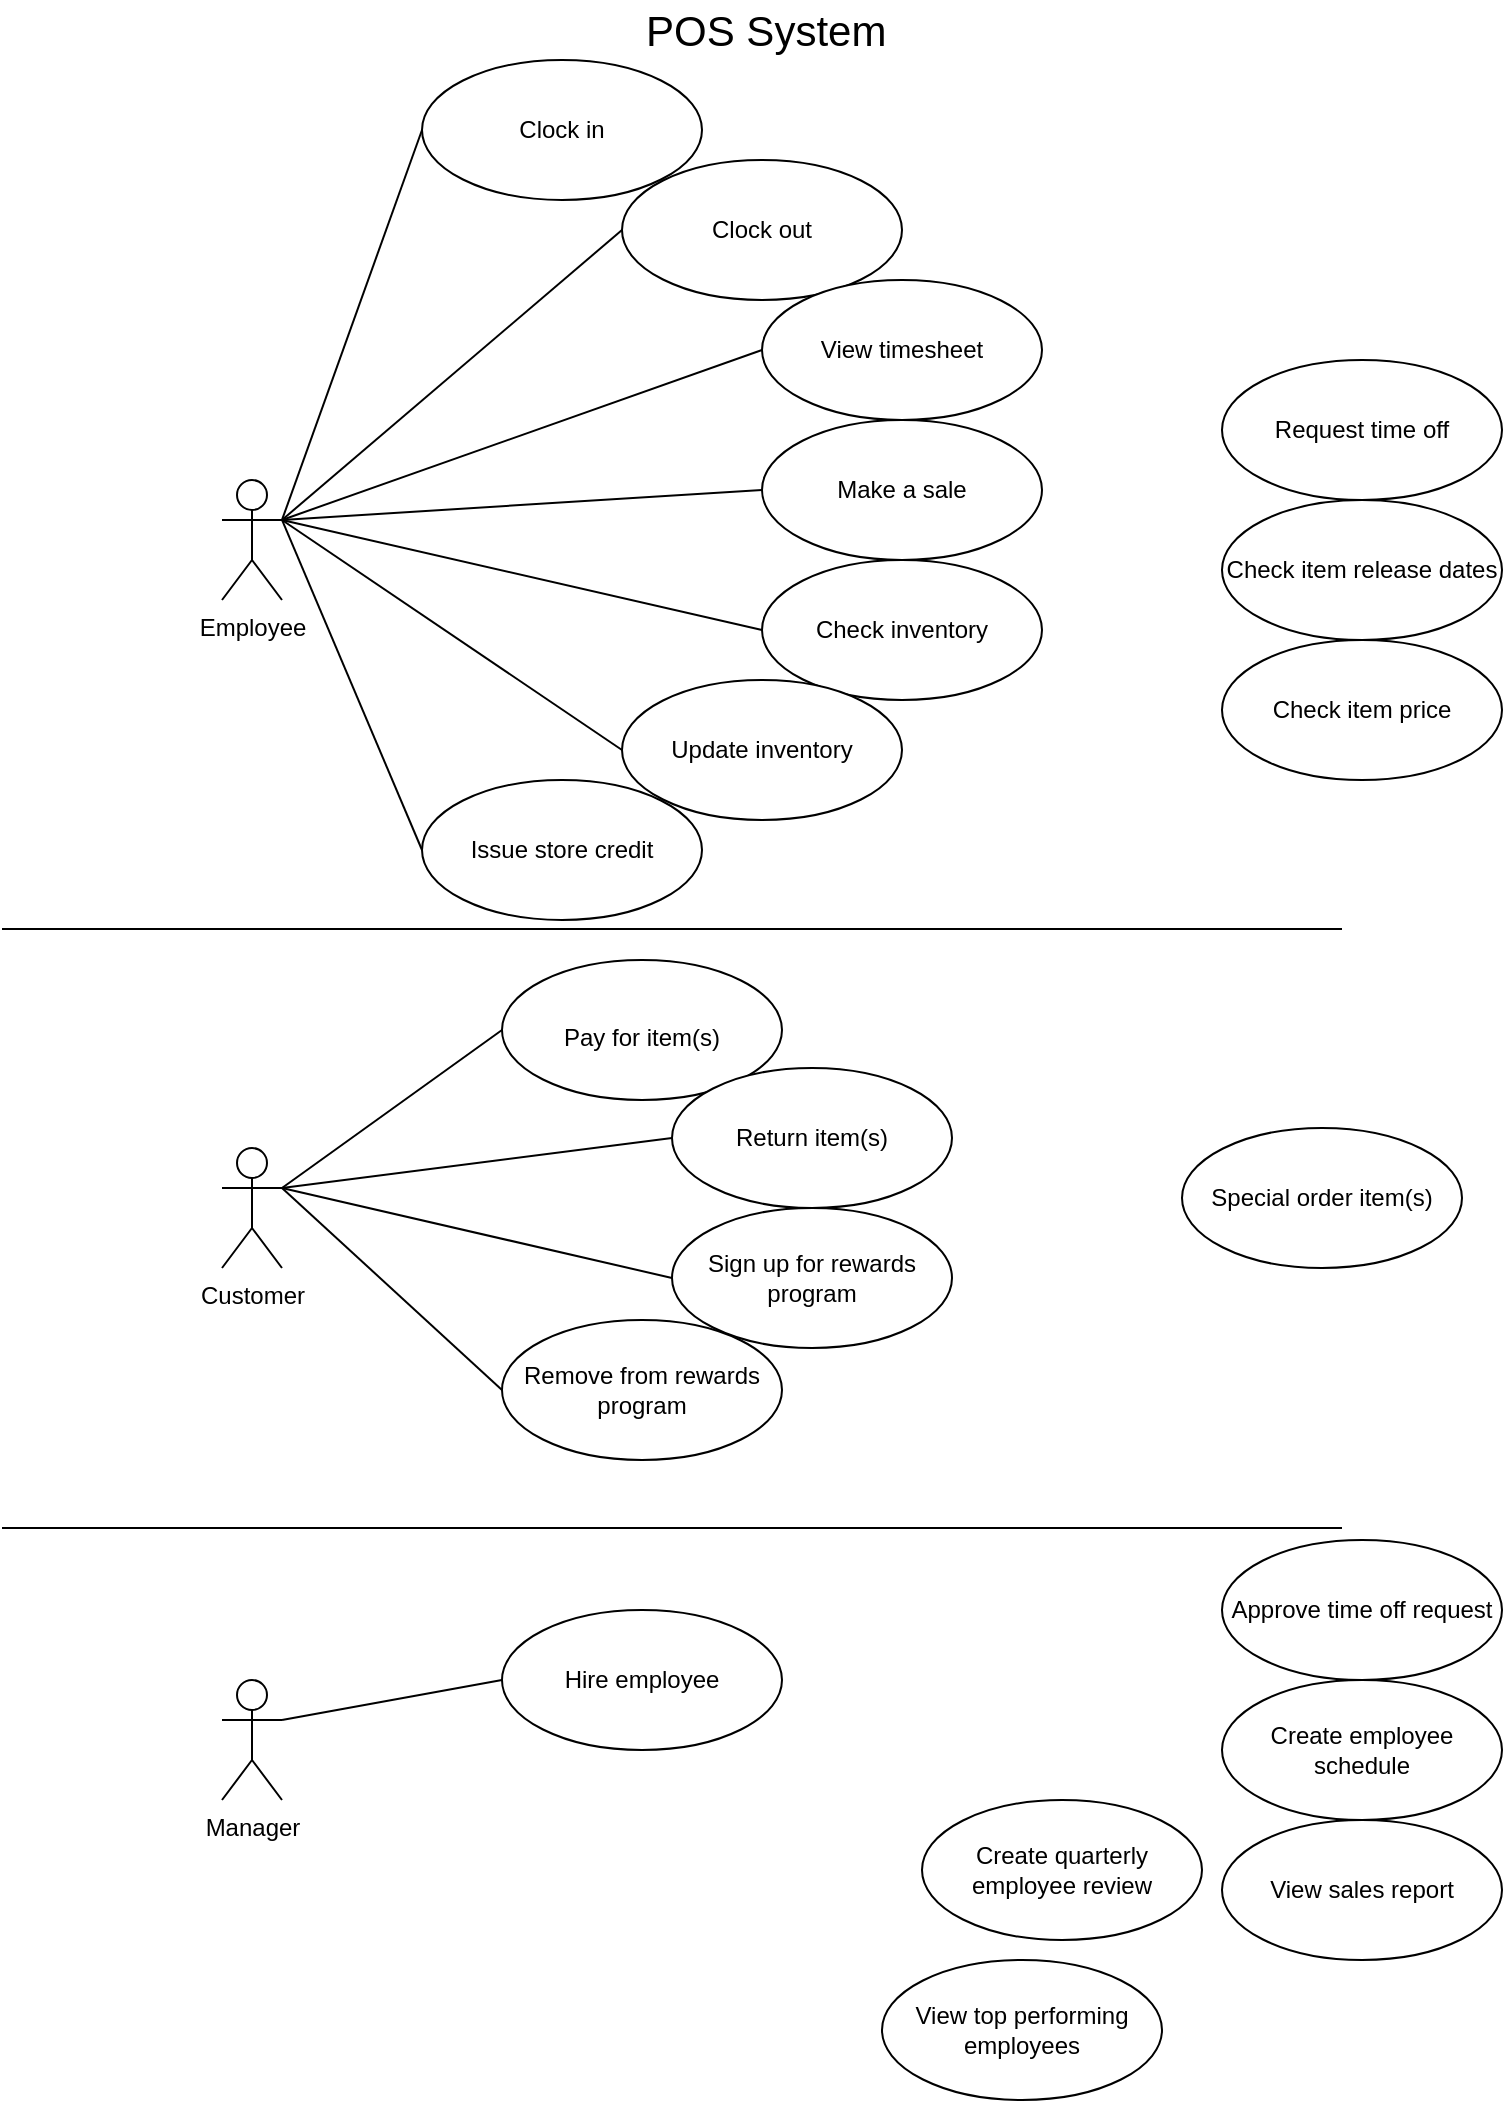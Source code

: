 <mxfile version="12.2.3" type="device" pages="1"><diagram id="CjdE0bCMrE7PjcaKK2JH" name="Page-1"><mxGraphModel dx="786" dy="491" grid="1" gridSize="10" guides="1" tooltips="1" connect="1" arrows="1" fold="1" page="1" pageScale="1" pageWidth="850" pageHeight="1100" math="0" shadow="0"><root><mxCell id="0"/><mxCell id="1" parent="0"/><mxCell id="cFKRXbj-QbuzVcef5eal-1" value="Employee" style="shape=umlActor;verticalLabelPosition=bottom;labelBackgroundColor=#ffffff;verticalAlign=top;html=1;" vertex="1" parent="1"><mxGeometry x="200" y="270" width="30" height="60" as="geometry"/></mxCell><mxCell id="cFKRXbj-QbuzVcef5eal-3" value="POS System&lt;br style=&quot;font-size: 21px;&quot;&gt;" style="text;html=1;resizable=0;points=[];autosize=1;align=left;verticalAlign=top;spacingTop=-4;fontSize=21;" vertex="1" parent="1"><mxGeometry x="410" y="30" width="80" height="20" as="geometry"/></mxCell><mxCell id="cFKRXbj-QbuzVcef5eal-4" value="Clock in" style="ellipse;whiteSpace=wrap;html=1;fontSize=12;" vertex="1" parent="1"><mxGeometry x="300" y="60" width="140" height="70" as="geometry"/></mxCell><mxCell id="cFKRXbj-QbuzVcef5eal-12" value="" style="endArrow=none;html=1;fontSize=21;exitX=1;exitY=0.333;exitDx=0;exitDy=0;exitPerimeter=0;entryX=0;entryY=0.5;entryDx=0;entryDy=0;" edge="1" parent="1" source="cFKRXbj-QbuzVcef5eal-1" target="cFKRXbj-QbuzVcef5eal-4"><mxGeometry width="50" height="50" relative="1" as="geometry"><mxPoint x="320" y="250" as="sourcePoint"/><mxPoint x="370" y="200" as="targetPoint"/></mxGeometry></mxCell><mxCell id="cFKRXbj-QbuzVcef5eal-13" value="Clock out" style="ellipse;whiteSpace=wrap;html=1;fontSize=12;" vertex="1" parent="1"><mxGeometry x="400" y="110" width="140" height="70" as="geometry"/></mxCell><mxCell id="cFKRXbj-QbuzVcef5eal-14" value="" style="endArrow=none;html=1;fontSize=21;entryX=0;entryY=0.5;entryDx=0;entryDy=0;exitX=1;exitY=0.333;exitDx=0;exitDy=0;exitPerimeter=0;" edge="1" parent="1" source="cFKRXbj-QbuzVcef5eal-1" target="cFKRXbj-QbuzVcef5eal-13"><mxGeometry width="50" height="50" relative="1" as="geometry"><mxPoint x="250" y="250" as="sourcePoint"/><mxPoint x="410" y="155" as="targetPoint"/></mxGeometry></mxCell><mxCell id="cFKRXbj-QbuzVcef5eal-15" value="&lt;span style=&quot;font-size: 12px&quot;&gt;Pay for item(s)&lt;/span&gt;" style="ellipse;whiteSpace=wrap;html=1;fontSize=21;" vertex="1" parent="1"><mxGeometry x="340" y="510" width="140" height="70" as="geometry"/></mxCell><mxCell id="cFKRXbj-QbuzVcef5eal-17" value="Customer" style="shape=umlActor;verticalLabelPosition=bottom;labelBackgroundColor=#ffffff;verticalAlign=top;html=1;fontSize=12;" vertex="1" parent="1"><mxGeometry x="200" y="604" width="30" height="60" as="geometry"/></mxCell><mxCell id="cFKRXbj-QbuzVcef5eal-24" value="Return item(s)" style="ellipse;whiteSpace=wrap;html=1;fontSize=12;" vertex="1" parent="1"><mxGeometry x="425" y="564" width="140" height="70" as="geometry"/></mxCell><mxCell id="cFKRXbj-QbuzVcef5eal-25" value="Sign up for rewards program" style="ellipse;whiteSpace=wrap;html=1;fontSize=12;" vertex="1" parent="1"><mxGeometry x="425" y="634" width="140" height="70" as="geometry"/></mxCell><mxCell id="cFKRXbj-QbuzVcef5eal-26" value="Special order item(s)" style="ellipse;whiteSpace=wrap;html=1;fontSize=12;" vertex="1" parent="1"><mxGeometry x="680" y="594" width="140" height="70" as="geometry"/></mxCell><mxCell id="cFKRXbj-QbuzVcef5eal-27" value="Check inventory" style="ellipse;whiteSpace=wrap;html=1;fontSize=12;" vertex="1" parent="1"><mxGeometry x="470" y="310" width="140" height="70" as="geometry"/></mxCell><mxCell id="cFKRXbj-QbuzVcef5eal-28" value="Update inventory" style="ellipse;whiteSpace=wrap;html=1;fontSize=12;" vertex="1" parent="1"><mxGeometry x="400" y="370" width="140" height="70" as="geometry"/></mxCell><mxCell id="cFKRXbj-QbuzVcef5eal-29" value="View timesheet" style="ellipse;whiteSpace=wrap;html=1;fontSize=12;" vertex="1" parent="1"><mxGeometry x="470" y="170" width="140" height="70" as="geometry"/></mxCell><mxCell id="cFKRXbj-QbuzVcef5eal-30" value="" style="line;strokeWidth=1;fillColor=none;align=left;verticalAlign=middle;spacingTop=-1;spacingLeft=3;spacingRight=3;rotatable=0;labelPosition=right;points=[];portConstraint=eastwest;fontSize=12;" vertex="1" parent="1"><mxGeometry x="90" y="490.5" width="670" height="8" as="geometry"/></mxCell><mxCell id="cFKRXbj-QbuzVcef5eal-31" value="" style="endArrow=none;html=1;fontSize=12;exitX=1;exitY=0.333;exitDx=0;exitDy=0;exitPerimeter=0;entryX=0;entryY=0.5;entryDx=0;entryDy=0;" edge="1" parent="1" source="cFKRXbj-QbuzVcef5eal-1" target="cFKRXbj-QbuzVcef5eal-29"><mxGeometry width="50" height="50" relative="1" as="geometry"><mxPoint x="280" y="320" as="sourcePoint"/><mxPoint x="330" y="270" as="targetPoint"/></mxGeometry></mxCell><mxCell id="cFKRXbj-QbuzVcef5eal-32" value="" style="endArrow=none;html=1;fontSize=12;exitX=1;exitY=0.333;exitDx=0;exitDy=0;exitPerimeter=0;entryX=0;entryY=0.5;entryDx=0;entryDy=0;" edge="1" parent="1" source="cFKRXbj-QbuzVcef5eal-1" target="cFKRXbj-QbuzVcef5eal-27"><mxGeometry width="50" height="50" relative="1" as="geometry"><mxPoint x="240" y="285" as="sourcePoint"/><mxPoint x="410" y="295" as="targetPoint"/></mxGeometry></mxCell><mxCell id="cFKRXbj-QbuzVcef5eal-33" value="" style="endArrow=none;html=1;fontSize=12;exitX=1;exitY=0.333;exitDx=0;exitDy=0;exitPerimeter=0;entryX=0;entryY=0.5;entryDx=0;entryDy=0;" edge="1" parent="1" source="cFKRXbj-QbuzVcef5eal-1" target="cFKRXbj-QbuzVcef5eal-28"><mxGeometry width="50" height="50" relative="1" as="geometry"><mxPoint x="240" y="285" as="sourcePoint"/><mxPoint x="410" y="365" as="targetPoint"/></mxGeometry></mxCell><mxCell id="cFKRXbj-QbuzVcef5eal-35" value="" style="line;strokeWidth=1;fillColor=none;align=left;verticalAlign=middle;spacingTop=-1;spacingLeft=3;spacingRight=3;rotatable=0;labelPosition=right;points=[];portConstraint=eastwest;fontSize=12;" vertex="1" parent="1"><mxGeometry x="90" y="790" width="670" height="8" as="geometry"/></mxCell><mxCell id="cFKRXbj-QbuzVcef5eal-36" value="Manager" style="shape=umlActor;verticalLabelPosition=bottom;labelBackgroundColor=#ffffff;verticalAlign=top;html=1;fontSize=12;" vertex="1" parent="1"><mxGeometry x="200" y="870" width="30" height="60" as="geometry"/></mxCell><mxCell id="cFKRXbj-QbuzVcef5eal-37" value="View sales report" style="ellipse;whiteSpace=wrap;html=1;fontSize=12;" vertex="1" parent="1"><mxGeometry x="700" y="940" width="140" height="70" as="geometry"/></mxCell><mxCell id="cFKRXbj-QbuzVcef5eal-38" value="Remove from rewards program" style="ellipse;whiteSpace=wrap;html=1;fontSize=12;" vertex="1" parent="1"><mxGeometry x="340" y="690" width="140" height="70" as="geometry"/></mxCell><mxCell id="cFKRXbj-QbuzVcef5eal-39" value="Check item price" style="ellipse;whiteSpace=wrap;html=1;fontSize=12;" vertex="1" parent="1"><mxGeometry x="700" y="350" width="140" height="70" as="geometry"/></mxCell><mxCell id="cFKRXbj-QbuzVcef5eal-40" value="Check item release dates" style="ellipse;whiteSpace=wrap;html=1;fontSize=12;" vertex="1" parent="1"><mxGeometry x="700" y="280" width="140" height="70" as="geometry"/></mxCell><mxCell id="cFKRXbj-QbuzVcef5eal-41" value="Request time off" style="ellipse;whiteSpace=wrap;html=1;fontSize=12;" vertex="1" parent="1"><mxGeometry x="700" y="210" width="140" height="70" as="geometry"/></mxCell><mxCell id="cFKRXbj-QbuzVcef5eal-44" value="Approve time off request" style="ellipse;whiteSpace=wrap;html=1;fontSize=12;" vertex="1" parent="1"><mxGeometry x="700" y="800" width="140" height="70" as="geometry"/></mxCell><mxCell id="cFKRXbj-QbuzVcef5eal-45" value="Create employee schedule" style="ellipse;whiteSpace=wrap;html=1;fontSize=12;" vertex="1" parent="1"><mxGeometry x="700" y="870" width="140" height="70" as="geometry"/></mxCell><mxCell id="cFKRXbj-QbuzVcef5eal-46" value="Create quarterly employee review" style="ellipse;whiteSpace=wrap;html=1;fontSize=12;" vertex="1" parent="1"><mxGeometry x="550" y="930" width="140" height="70" as="geometry"/></mxCell><mxCell id="cFKRXbj-QbuzVcef5eal-47" value="" style="endArrow=none;html=1;fontSize=12;exitX=1;exitY=0.333;exitDx=0;exitDy=0;exitPerimeter=0;entryX=0;entryY=0.5;entryDx=0;entryDy=0;" edge="1" parent="1" source="cFKRXbj-QbuzVcef5eal-1" target="cFKRXbj-QbuzVcef5eal-51"><mxGeometry width="50" height="50" relative="1" as="geometry"><mxPoint x="310" y="300" as="sourcePoint"/><mxPoint x="420" y="260" as="targetPoint"/></mxGeometry></mxCell><mxCell id="cFKRXbj-QbuzVcef5eal-49" value="Hire employee" style="ellipse;whiteSpace=wrap;html=1;fontSize=12;" vertex="1" parent="1"><mxGeometry x="340" y="835" width="140" height="70" as="geometry"/></mxCell><mxCell id="cFKRXbj-QbuzVcef5eal-50" value="View top performing employees" style="ellipse;whiteSpace=wrap;html=1;fontSize=12;" vertex="1" parent="1"><mxGeometry x="530" y="1010" width="140" height="70" as="geometry"/></mxCell><mxCell id="cFKRXbj-QbuzVcef5eal-51" value="Make a sale" style="ellipse;whiteSpace=wrap;html=1;fontSize=12;" vertex="1" parent="1"><mxGeometry x="470" y="240" width="140" height="70" as="geometry"/></mxCell><mxCell id="cFKRXbj-QbuzVcef5eal-53" value="Issue store credit" style="ellipse;whiteSpace=wrap;html=1;fontSize=12;" vertex="1" parent="1"><mxGeometry x="300" y="420" width="140" height="70" as="geometry"/></mxCell><mxCell id="cFKRXbj-QbuzVcef5eal-54" value="" style="endArrow=none;html=1;fontSize=12;exitX=1;exitY=0.333;exitDx=0;exitDy=0;exitPerimeter=0;entryX=0;entryY=0.5;entryDx=0;entryDy=0;" edge="1" parent="1" source="cFKRXbj-QbuzVcef5eal-1" target="cFKRXbj-QbuzVcef5eal-53"><mxGeometry width="50" height="50" relative="1" as="geometry"><mxPoint x="240" y="300" as="sourcePoint"/><mxPoint x="410" y="415" as="targetPoint"/></mxGeometry></mxCell><mxCell id="cFKRXbj-QbuzVcef5eal-55" value="" style="endArrow=none;html=1;fontSize=12;exitX=1;exitY=0.333;exitDx=0;exitDy=0;exitPerimeter=0;entryX=0;entryY=0.5;entryDx=0;entryDy=0;" edge="1" parent="1" source="cFKRXbj-QbuzVcef5eal-17" target="cFKRXbj-QbuzVcef5eal-15"><mxGeometry width="50" height="50" relative="1" as="geometry"><mxPoint x="250" y="640" as="sourcePoint"/><mxPoint x="300" y="590" as="targetPoint"/></mxGeometry></mxCell><mxCell id="cFKRXbj-QbuzVcef5eal-56" value="" style="endArrow=none;html=1;fontSize=12;exitX=1;exitY=0.333;exitDx=0;exitDy=0;exitPerimeter=0;entryX=0;entryY=0.5;entryDx=0;entryDy=0;" edge="1" parent="1" source="cFKRXbj-QbuzVcef5eal-17" target="cFKRXbj-QbuzVcef5eal-24"><mxGeometry width="50" height="50" relative="1" as="geometry"><mxPoint x="240" y="634" as="sourcePoint"/><mxPoint x="350" y="555" as="targetPoint"/></mxGeometry></mxCell><mxCell id="cFKRXbj-QbuzVcef5eal-57" value="" style="endArrow=none;html=1;fontSize=12;exitX=1;exitY=0.333;exitDx=0;exitDy=0;exitPerimeter=0;entryX=0;entryY=0.5;entryDx=0;entryDy=0;" edge="1" parent="1" source="cFKRXbj-QbuzVcef5eal-17" target="cFKRXbj-QbuzVcef5eal-25"><mxGeometry width="50" height="50" relative="1" as="geometry"><mxPoint x="280" y="640" as="sourcePoint"/><mxPoint x="330" y="590" as="targetPoint"/></mxGeometry></mxCell><mxCell id="cFKRXbj-QbuzVcef5eal-58" value="" style="endArrow=none;html=1;fontSize=12;exitX=1;exitY=0.333;exitDx=0;exitDy=0;exitPerimeter=0;entryX=0;entryY=0.5;entryDx=0;entryDy=0;" edge="1" parent="1" source="cFKRXbj-QbuzVcef5eal-17" target="cFKRXbj-QbuzVcef5eal-38"><mxGeometry width="50" height="50" relative="1" as="geometry"><mxPoint x="260" y="670" as="sourcePoint"/><mxPoint x="310" y="620" as="targetPoint"/></mxGeometry></mxCell><mxCell id="cFKRXbj-QbuzVcef5eal-59" value="" style="endArrow=none;html=1;fontSize=12;exitX=0;exitY=0.5;exitDx=0;exitDy=0;entryX=1;entryY=0.333;entryDx=0;entryDy=0;entryPerimeter=0;" edge="1" parent="1" source="cFKRXbj-QbuzVcef5eal-49" target="cFKRXbj-QbuzVcef5eal-36"><mxGeometry width="50" height="50" relative="1" as="geometry"><mxPoint x="240" y="930" as="sourcePoint"/><mxPoint x="290" y="880" as="targetPoint"/></mxGeometry></mxCell></root></mxGraphModel></diagram></mxfile>